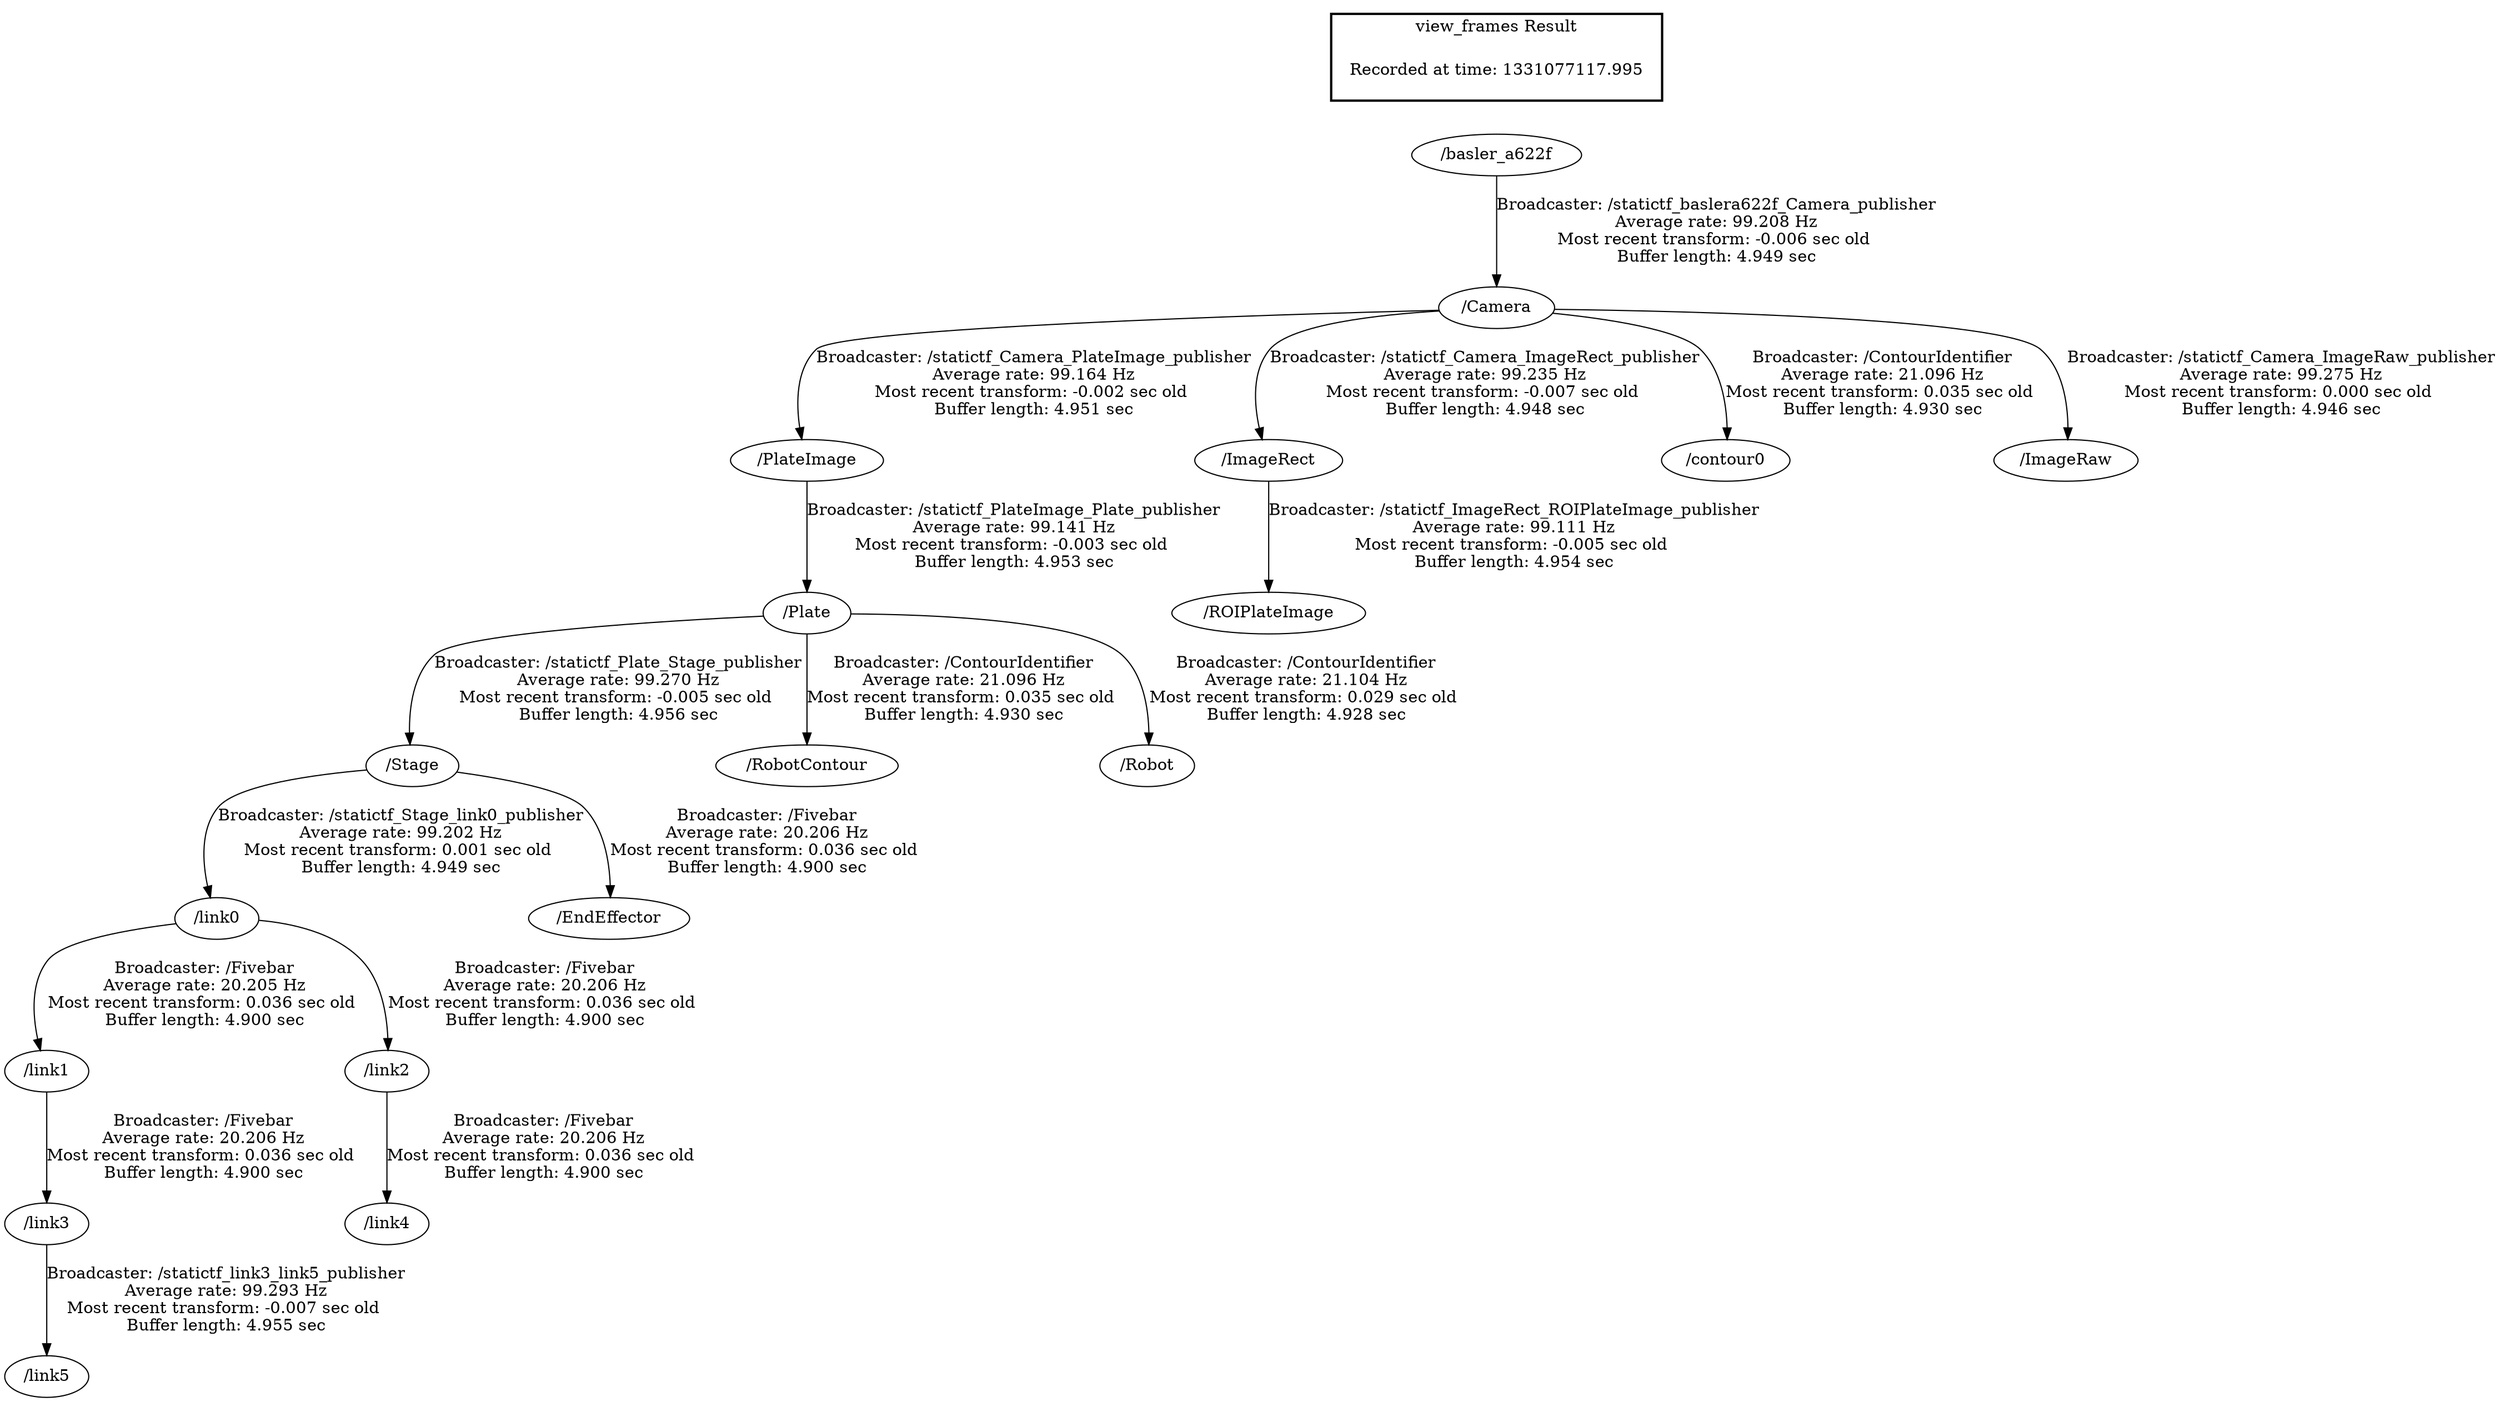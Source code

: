digraph G {
"/Plate" -> "/Stage"[label="Broadcaster: /statictf_Plate_Stage_publisher\nAverage rate: 99.270 Hz\nMost recent transform: -0.005 sec old \nBuffer length: 4.956 sec\n"];
"/PlateImage" -> "/Plate"[label="Broadcaster: /statictf_PlateImage_Plate_publisher\nAverage rate: 99.141 Hz\nMost recent transform: -0.003 sec old \nBuffer length: 4.953 sec\n"];
"/Stage" -> "/link0"[label="Broadcaster: /statictf_Stage_link0_publisher\nAverage rate: 99.202 Hz\nMost recent transform: 0.001 sec old \nBuffer length: 4.949 sec\n"];
"/Camera" -> "/PlateImage"[label="Broadcaster: /statictf_Camera_PlateImage_publisher\nAverage rate: 99.164 Hz\nMost recent transform: -0.002 sec old \nBuffer length: 4.951 sec\n"];
"/basler_a622f" -> "/Camera"[label="Broadcaster: /statictf_baslera622f_Camera_publisher\nAverage rate: 99.208 Hz\nMost recent transform: -0.006 sec old \nBuffer length: 4.949 sec\n"];
"/ImageRect" -> "/ROIPlateImage"[label="Broadcaster: /statictf_ImageRect_ROIPlateImage_publisher\nAverage rate: 99.111 Hz\nMost recent transform: -0.005 sec old \nBuffer length: 4.954 sec\n"];
"/Camera" -> "/ImageRect"[label="Broadcaster: /statictf_Camera_ImageRect_publisher\nAverage rate: 99.235 Hz\nMost recent transform: -0.007 sec old \nBuffer length: 4.948 sec\n"];
"/link3" -> "/link5"[label="Broadcaster: /statictf_link3_link5_publisher\nAverage rate: 99.293 Hz\nMost recent transform: -0.007 sec old \nBuffer length: 4.955 sec\n"];
"/link1" -> "/link3"[label="Broadcaster: /Fivebar\nAverage rate: 20.206 Hz\nMost recent transform: 0.036 sec old \nBuffer length: 4.900 sec\n"];
"/Camera" -> "/contour0"[label="Broadcaster: /ContourIdentifier\nAverage rate: 21.096 Hz\nMost recent transform: 0.035 sec old \nBuffer length: 4.930 sec\n"];
"/Plate" -> "/RobotContour"[label="Broadcaster: /ContourIdentifier\nAverage rate: 21.096 Hz\nMost recent transform: 0.035 sec old \nBuffer length: 4.930 sec\n"];
"/Plate" -> "/Robot"[label="Broadcaster: /ContourIdentifier\nAverage rate: 21.104 Hz\nMost recent transform: 0.029 sec old \nBuffer length: 4.928 sec\n"];
"/Camera" -> "/ImageRaw"[label="Broadcaster: /statictf_Camera_ImageRaw_publisher\nAverage rate: 99.275 Hz\nMost recent transform: 0.000 sec old \nBuffer length: 4.946 sec\n"];
"/link0" -> "/link1"[label="Broadcaster: /Fivebar\nAverage rate: 20.205 Hz\nMost recent transform: 0.036 sec old \nBuffer length: 4.900 sec\n"];
"/link0" -> "/link2"[label="Broadcaster: /Fivebar\nAverage rate: 20.206 Hz\nMost recent transform: 0.036 sec old \nBuffer length: 4.900 sec\n"];
"/link2" -> "/link4"[label="Broadcaster: /Fivebar\nAverage rate: 20.206 Hz\nMost recent transform: 0.036 sec old \nBuffer length: 4.900 sec\n"];
"/Stage" -> "/EndEffector"[label="Broadcaster: /Fivebar\nAverage rate: 20.206 Hz\nMost recent transform: 0.036 sec old \nBuffer length: 4.900 sec\n"];
edge [style=invis];
 subgraph cluster_legend { style=bold; color=black; label ="view_frames Result";
"Recorded at time: 1331077117.995"[ shape=plaintext ] ;
 }->"/basler_a622f";
}